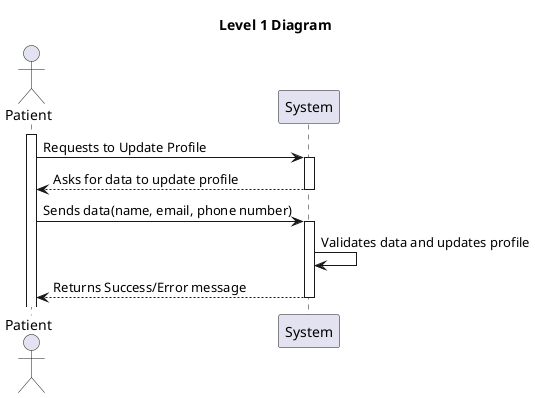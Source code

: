 @startuml level_1

title Level 1 Diagram

hide empty members

actor Patient as P

activate P
P -> System: Requests to Update Profile
activate System
System --> P: Asks for data to update profile
deactivate System
P -> System: Sends data(name, email, phone number)
activate System
System -> System: Validates data and updates profile
System --> P: Returns Success/Error message
deactivate System

@enduml